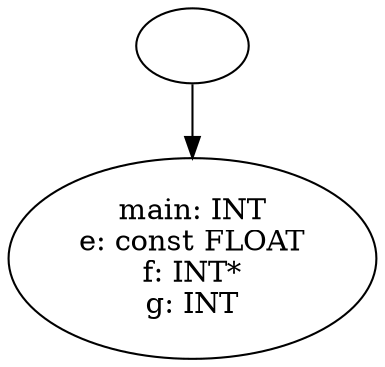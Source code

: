 digraph AST {
  "138163863256272" [label=""];
  "138163863256272" -> "138163863248352";
  "138163863248352" [label="main: INT
e: const FLOAT
f: INT*
g: INT"];
}
